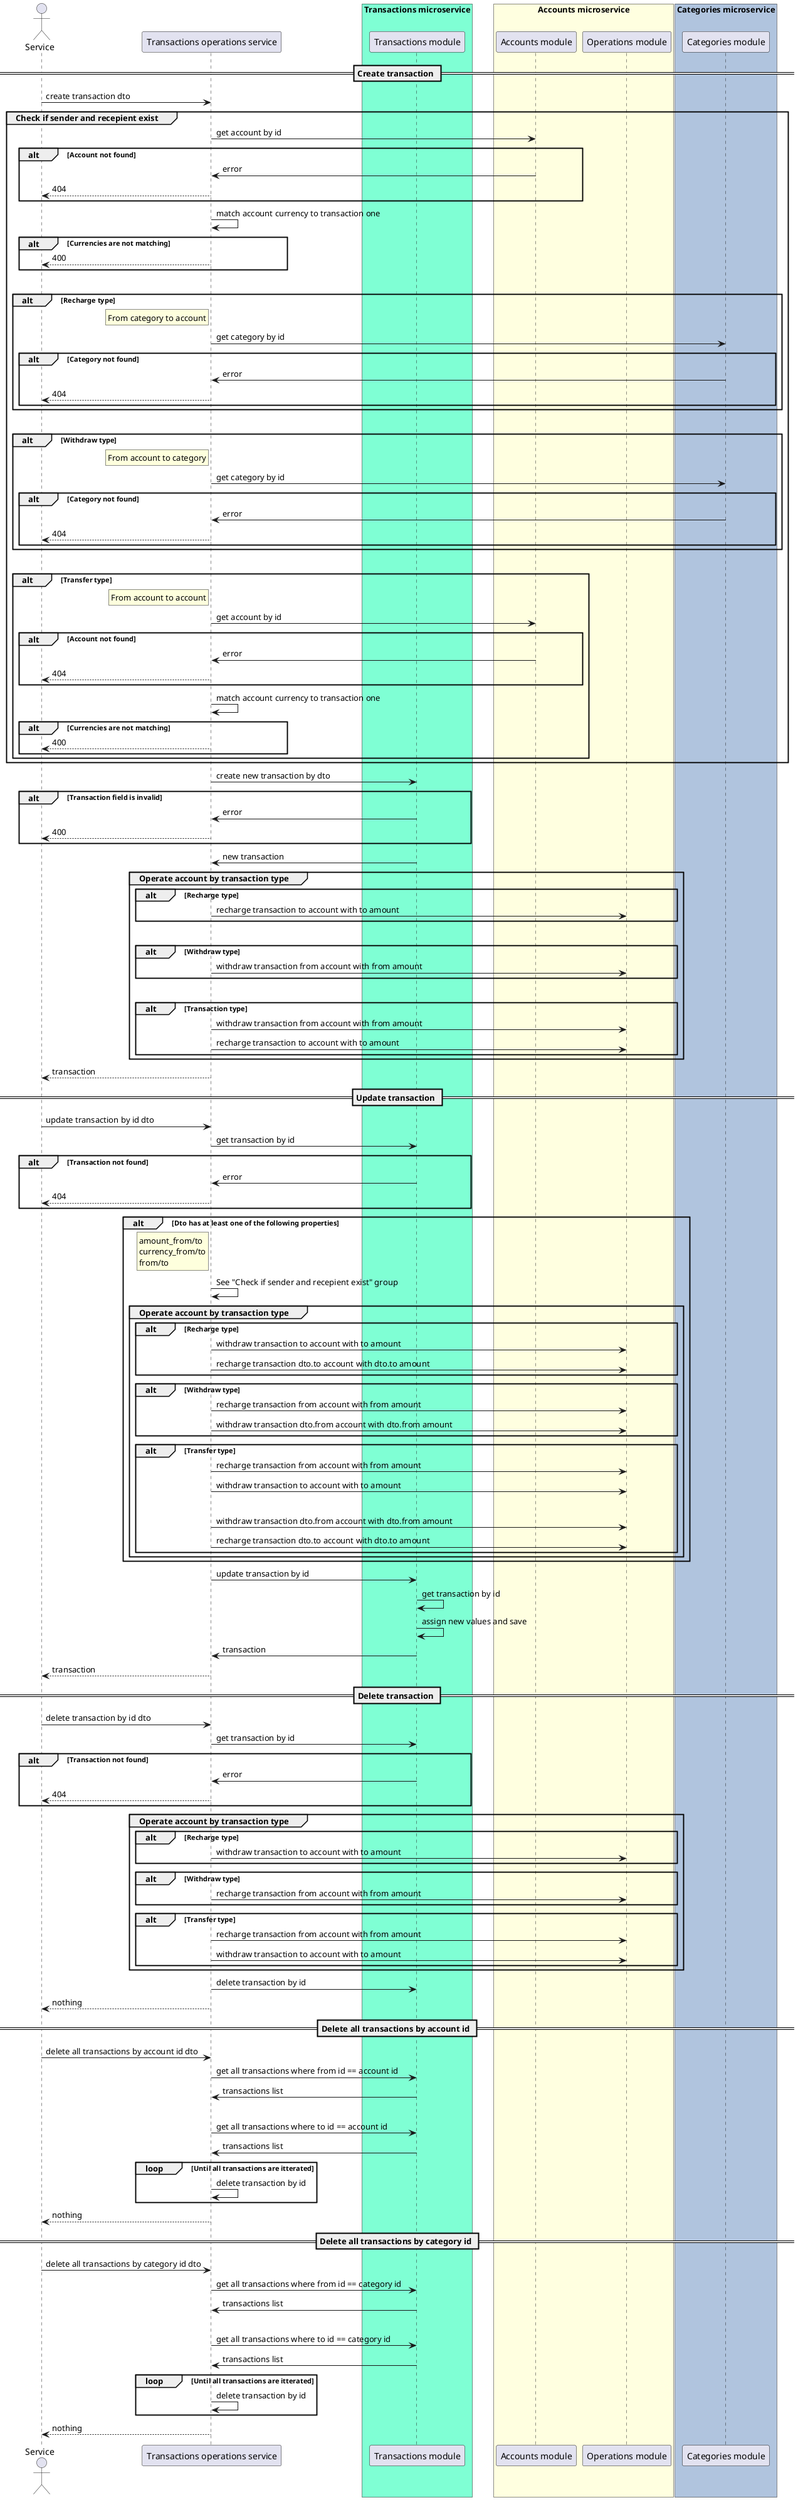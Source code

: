 @startuml transactions_operations_service
actor Service as se

participant "Transactions operations service" as tos

box "Transactions microservice" #Aquamarine
  participant "Transactions module" as trm
end box

box "Accounts microservice" #LightYellow
  participant "Accounts module" as acm
  participant "Operations module" as opm
end box

box "Categories microservice" #LightSteelBlue
  participant "Categories module" as cam
end box

== Create transaction ==
se -> tos : create transaction dto

group Check if sender and recepient exist
  tos -> acm : get account by id

  alt Account not found
    acm -> tos : error
    tos --> se : 404
  end

  tos -> tos : match account currency to transaction one

  alt Currencies are not matching
    tos --> se : 400
  end
  |||
  alt Recharge type
    rnote left of tos
      From category to account
    end note

    tos -> cam : get category by id

    alt Category not found
      cam -> tos : error
      tos --> se : 404
    end
  end
  |||
  alt Withdraw type
    rnote left of tos
      From account to category
    end note

    tos -> cam : get category by id

    alt Category not found
      cam -> tos : error
      tos --> se : 404
    end
  end
  |||
  alt Transfer type
    rnote left of tos
      From account to account
    end note

    tos -> acm : get account by id

    alt Account not found
      acm -> tos : error
      tos --> se : 404
    end

    tos -> tos : match account currency to transaction one

    alt Currencies are not matching
      tos --> se : 400
    end
  end
end

tos -> trm : create new transaction by dto

alt Transaction field is invalid
  trm -> tos : error
  tos --> se : 400
end

trm -> tos : new transaction

group Operate account by transaction type
  alt Recharge type
    tos -> opm : recharge transaction to account with to amount
  end
  |||
  alt Withdraw type
    tos -> opm : withdraw transaction from account with from amount
  end
  |||
  alt Transaction type
    tos -> opm : withdraw transaction from account with from amount
    tos -> opm : recharge transaction to account with to amount
  end
end

tos --> se : transaction

== Update transaction ==
se -> tos : update transaction by id dto
tos -> trm : get transaction by id

alt Transaction not found
  trm -> tos : error
  tos --> se : 404
end

alt Dto has at least one of the following properties
  rnote left of tos
    amount_from/to
    currency_from/to
    from/to
  endnote

  tos -> tos : See "Check if sender and recepient exist" group

  group Operate account by transaction type
    alt Recharge type
      tos -> opm : withdraw transaction to account with to amount
      tos -> opm : recharge transaction dto.to account with dto.to amount
    end

    alt Withdraw type
      tos -> opm : recharge transaction from account with from amount
      tos -> opm : withdraw transaction dto.from account with dto.from amount
    end

    alt Transfer type
      tos -> opm : recharge transaction from account with from amount
      tos -> opm : withdraw transaction to account with to amount
      |||
      tos -> opm : withdraw transaction dto.from account with dto.from amount
      tos -> opm : recharge transaction dto.to account with dto.to amount
    end
  end
end

tos -> trm : update transaction by id
trm -> trm : get transaction by id
trm -> trm : assign new values and save
trm -> tos : transaction
tos --> se : transaction

== Delete transaction ==
se -> tos : delete transaction by id dto
tos -> trm : get transaction by id

alt Transaction not found
  trm -> tos : error
  tos --> se : 404
end

group Operate account by transaction type
  alt Recharge type
    tos -> opm : withdraw transaction to account with to amount
  end

  alt Withdraw type 
    tos -> opm : recharge transaction from account with from amount
  end

  alt Transfer type
    tos -> opm : recharge transaction from account with from amount
    tos -> opm : withdraw transaction to account with to amount
  end
end

tos -> trm : delete transaction by id
tos --> se : nothing

== Delete all transactions by account id ==
se -> tos : delete all transactions by account id dto
tos -> trm : get all transactions where from id == account id
trm -> tos : transactions list
|||
tos -> trm : get all transactions where to id == account id
trm -> tos : transactions list

loop Until all transactions are itterated
  tos -> tos : delete transaction by id
end

tos --> se : nothing

== Delete all transactions by category id ==
se -> tos : delete all transactions by category id dto
tos -> trm : get all transactions where from id == category id
trm -> tos : transactions list
|||
tos -> trm : get all transactions where to id == category id
trm -> tos : transactions list

loop Until all transactions are itterated
  tos -> tos : delete transaction by id
end

tos --> se : nothing

@enduml